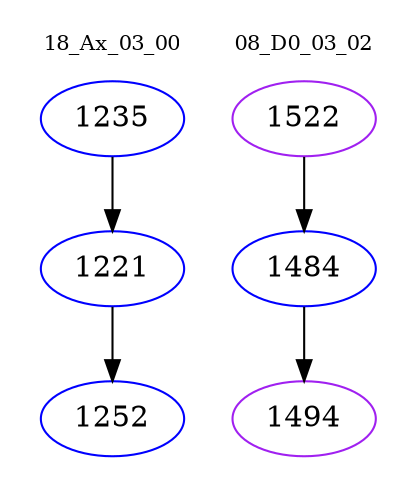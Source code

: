 digraph{
subgraph cluster_0 {
color = white
label = "18_Ax_03_00";
fontsize=10;
T0_1235 [label="1235", color="blue"]
T0_1235 -> T0_1221 [color="black"]
T0_1221 [label="1221", color="blue"]
T0_1221 -> T0_1252 [color="black"]
T0_1252 [label="1252", color="blue"]
}
subgraph cluster_1 {
color = white
label = "08_D0_03_02";
fontsize=10;
T1_1522 [label="1522", color="purple"]
T1_1522 -> T1_1484 [color="black"]
T1_1484 [label="1484", color="blue"]
T1_1484 -> T1_1494 [color="black"]
T1_1494 [label="1494", color="purple"]
}
}
